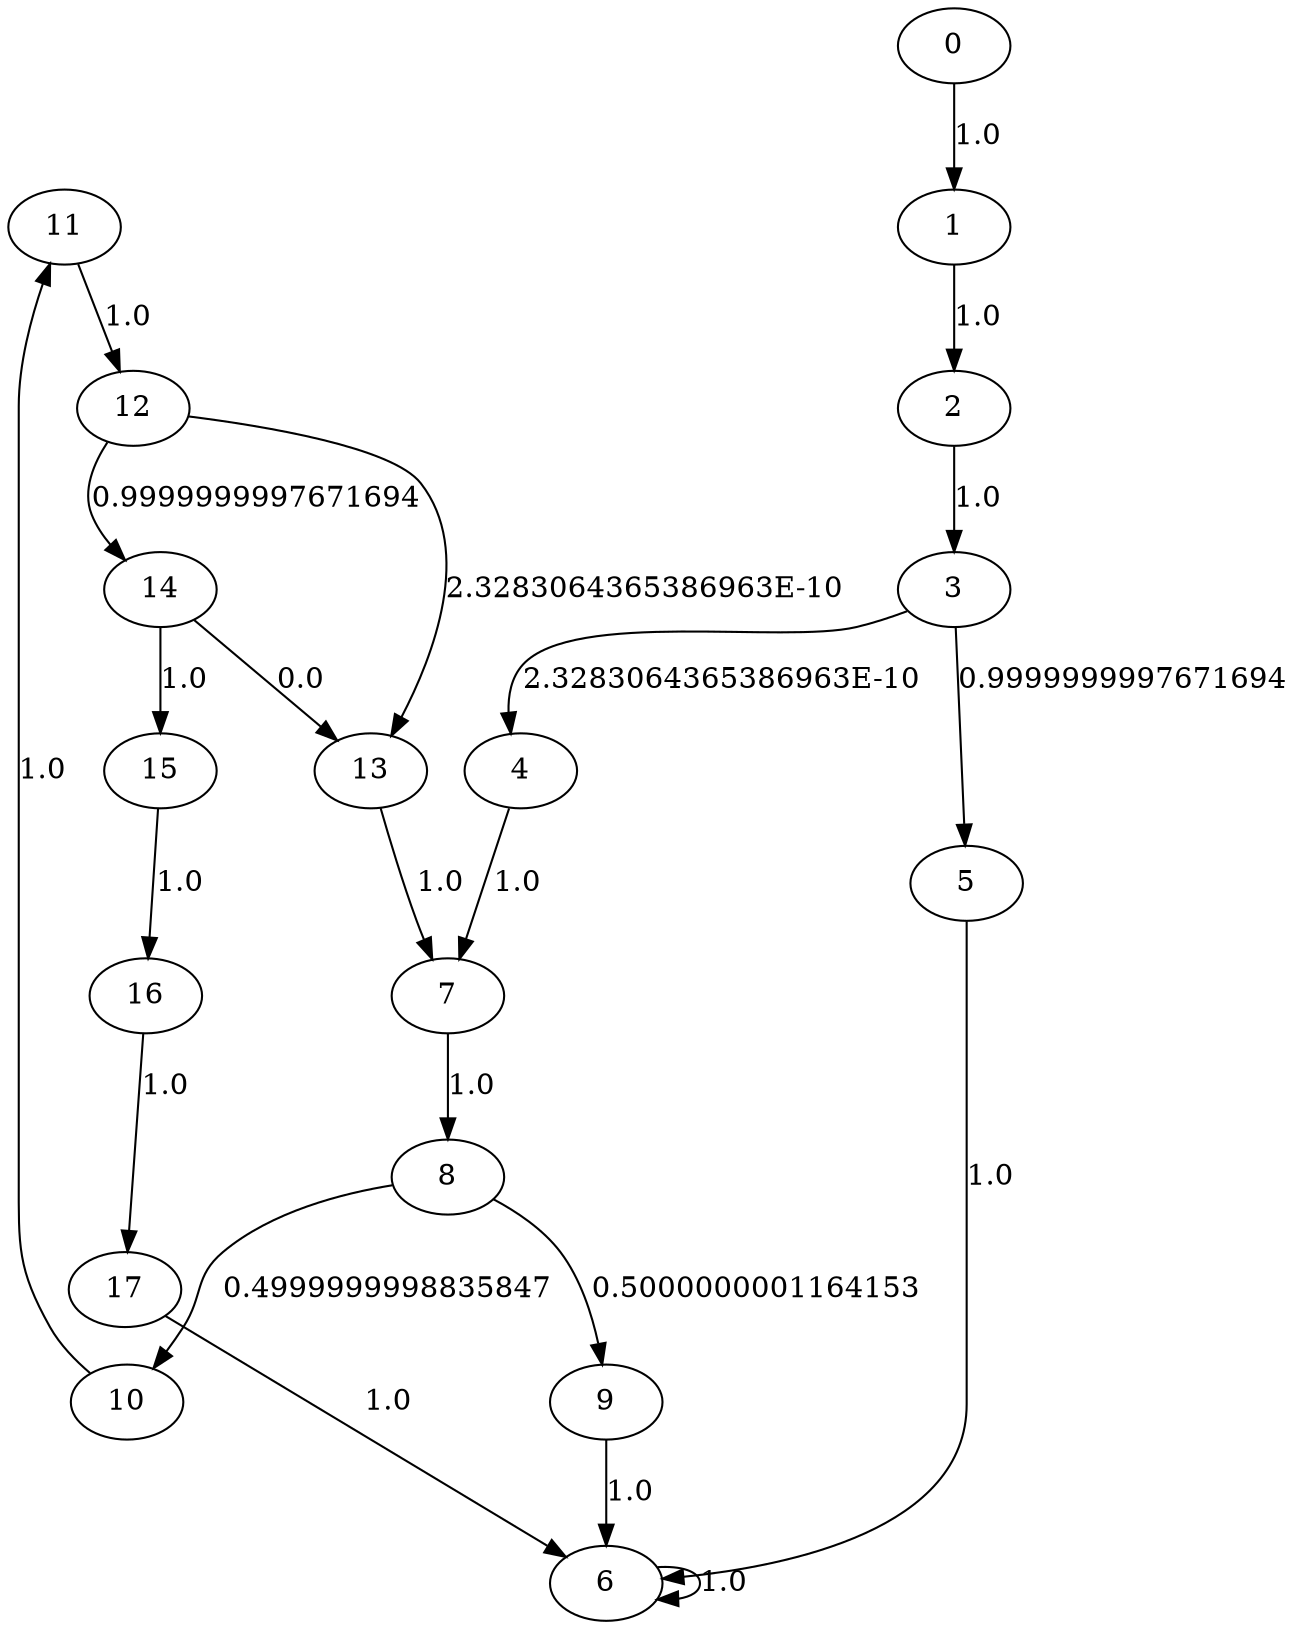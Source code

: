 digraph {
	11 -> 12[label= "1.0"];
	12 -> 13[label= "2.3283064365386963E-10"];
	12 -> 14[label= "0.9999999997671694"];
	13 -> 7[label= "1.0"];
	14 -> 13[label= "0.0"];
	14 -> 15[label= "1.0"];
	15 -> 16[label= "1.0"];
	16 -> 17[label= "1.0"];
	17 -> 6[label= "1.0"];
	0 -> 1[label= "1.0"];
	1 -> 2[label= "1.0"];
	2 -> 3[label= "1.0"];
	3 -> 4[label= "2.3283064365386963E-10"];
	3 -> 5[label= "0.9999999997671694"];
	4 -> 7[label= "1.0"];
	5 -> 6[label= "1.0"];
	6 -> 6[label= "1.0"];
	7 -> 8[label= "1.0"];
	8 -> 9[label= "0.5000000001164153"];
	8 -> 10[label= "0.4999999998835847"];
	9 -> 6[label= "1.0"];
	10 -> 11[label= "1.0"];
}